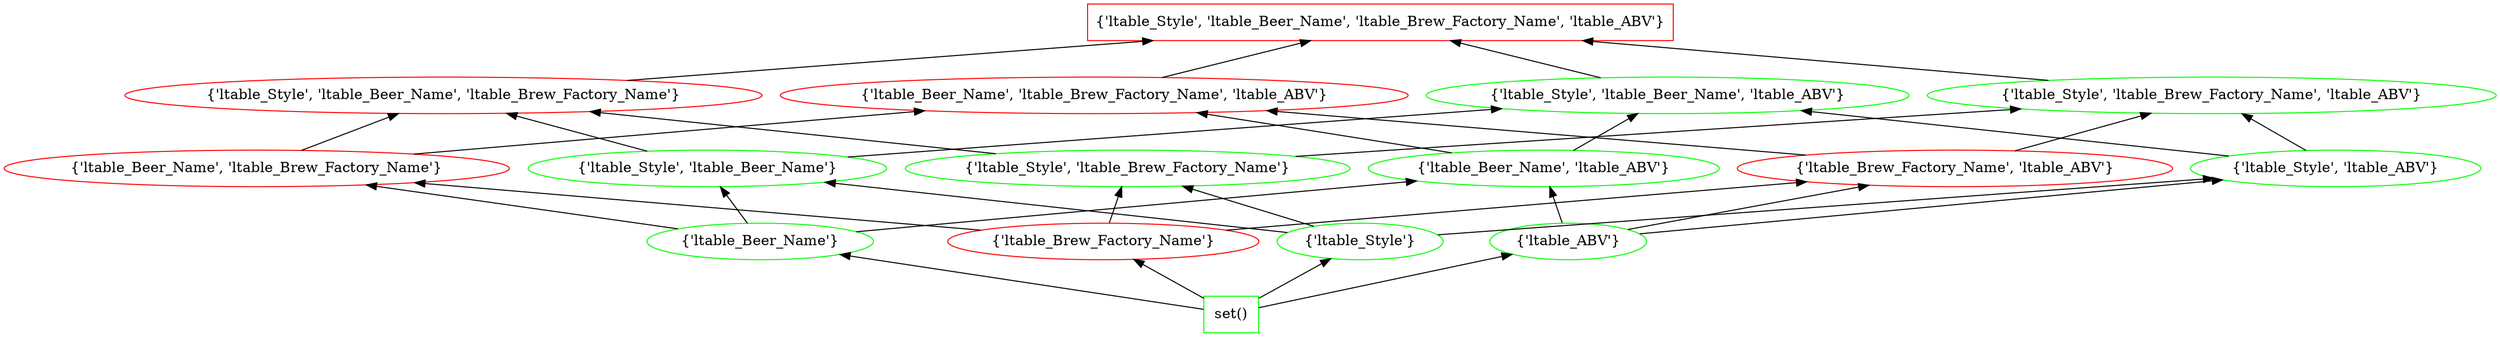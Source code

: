 digraph G {
splines="line"
rankdir=BT
"{'ltable_Style', 'ltable_Beer_Name', 'ltable_Brew_Factory_Name', 'ltable_ABV'}" [shape=box];
"set()" [shape=box];
"set()" [color=green];
"set()" -> "{'ltable_Beer_Name'}";
"set()" -> "{'ltable_Brew_Factory_Name'}";
"set()" -> "{'ltable_Style'}";
"set()" -> "{'ltable_ABV'}";
"{'ltable_Beer_Name'}" [color=green];
"{'ltable_Beer_Name'}" -> "{'ltable_Beer_Name', 'ltable_Brew_Factory_Name'}";
"{'ltable_Beer_Name'}" -> "{'ltable_Style', 'ltable_Beer_Name'}";
"{'ltable_Beer_Name'}" -> "{'ltable_Beer_Name', 'ltable_ABV'}";
"{'ltable_Brew_Factory_Name'}" [color=red];
"{'ltable_Brew_Factory_Name'}" -> "{'ltable_Beer_Name', 'ltable_Brew_Factory_Name'}";
"{'ltable_Brew_Factory_Name'}" -> "{'ltable_Style', 'ltable_Brew_Factory_Name'}";
"{'ltable_Brew_Factory_Name'}" -> "{'ltable_Brew_Factory_Name', 'ltable_ABV'}";
"{'ltable_Style'}" [color=green];
"{'ltable_Style'}" -> "{'ltable_Style', 'ltable_Beer_Name'}";
"{'ltable_Style'}" -> "{'ltable_Style', 'ltable_Brew_Factory_Name'}";
"{'ltable_Style'}" -> "{'ltable_Style', 'ltable_ABV'}";
"{'ltable_ABV'}" [color=green];
"{'ltable_ABV'}" -> "{'ltable_Beer_Name', 'ltable_ABV'}";
"{'ltable_ABV'}" -> "{'ltable_Brew_Factory_Name', 'ltable_ABV'}";
"{'ltable_ABV'}" -> "{'ltable_Style', 'ltable_ABV'}";
"{'ltable_Beer_Name', 'ltable_Brew_Factory_Name'}" [color=red];
"{'ltable_Beer_Name', 'ltable_Brew_Factory_Name'}" -> "{'ltable_Style', 'ltable_Beer_Name', 'ltable_Brew_Factory_Name'}";
"{'ltable_Beer_Name', 'ltable_Brew_Factory_Name'}" -> "{'ltable_Beer_Name', 'ltable_Brew_Factory_Name', 'ltable_ABV'}";
"{'ltable_Style', 'ltable_Beer_Name'}" [color=green];
"{'ltable_Style', 'ltable_Beer_Name'}" -> "{'ltable_Style', 'ltable_Beer_Name', 'ltable_Brew_Factory_Name'}";
"{'ltable_Style', 'ltable_Beer_Name'}" -> "{'ltable_Style', 'ltable_Beer_Name', 'ltable_ABV'}";
"{'ltable_Beer_Name', 'ltable_ABV'}" [color=green];
"{'ltable_Beer_Name', 'ltable_ABV'}" -> "{'ltable_Beer_Name', 'ltable_Brew_Factory_Name', 'ltable_ABV'}";
"{'ltable_Beer_Name', 'ltable_ABV'}" -> "{'ltable_Style', 'ltable_Beer_Name', 'ltable_ABV'}";
"{'ltable_Style', 'ltable_Brew_Factory_Name'}" [color=green];
"{'ltable_Style', 'ltable_Brew_Factory_Name'}" -> "{'ltable_Style', 'ltable_Beer_Name', 'ltable_Brew_Factory_Name'}";
"{'ltable_Style', 'ltable_Brew_Factory_Name'}" -> "{'ltable_Style', 'ltable_Brew_Factory_Name', 'ltable_ABV'}";
"{'ltable_Brew_Factory_Name', 'ltable_ABV'}" [color=red];
"{'ltable_Brew_Factory_Name', 'ltable_ABV'}" -> "{'ltable_Beer_Name', 'ltable_Brew_Factory_Name', 'ltable_ABV'}";
"{'ltable_Brew_Factory_Name', 'ltable_ABV'}" -> "{'ltable_Style', 'ltable_Brew_Factory_Name', 'ltable_ABV'}";
"{'ltable_Style', 'ltable_ABV'}" [color=green];
"{'ltable_Style', 'ltable_ABV'}" -> "{'ltable_Style', 'ltable_Beer_Name', 'ltable_ABV'}";
"{'ltable_Style', 'ltable_ABV'}" -> "{'ltable_Style', 'ltable_Brew_Factory_Name', 'ltable_ABV'}";
"{'ltable_Style', 'ltable_Beer_Name', 'ltable_Brew_Factory_Name'}" [color=red];
"{'ltable_Style', 'ltable_Beer_Name', 'ltable_Brew_Factory_Name'}" -> "{'ltable_Style', 'ltable_Beer_Name', 'ltable_Brew_Factory_Name', 'ltable_ABV'}";
"{'ltable_Beer_Name', 'ltable_Brew_Factory_Name', 'ltable_ABV'}" [color=red];
"{'ltable_Beer_Name', 'ltable_Brew_Factory_Name', 'ltable_ABV'}" -> "{'ltable_Style', 'ltable_Beer_Name', 'ltable_Brew_Factory_Name', 'ltable_ABV'}";
"{'ltable_Style', 'ltable_Beer_Name', 'ltable_ABV'}" [color=green];
"{'ltable_Style', 'ltable_Beer_Name', 'ltable_ABV'}" -> "{'ltable_Style', 'ltable_Beer_Name', 'ltable_Brew_Factory_Name', 'ltable_ABV'}";
"{'ltable_Style', 'ltable_Brew_Factory_Name', 'ltable_ABV'}" [color=green];
"{'ltable_Style', 'ltable_Brew_Factory_Name', 'ltable_ABV'}" -> "{'ltable_Style', 'ltable_Beer_Name', 'ltable_Brew_Factory_Name', 'ltable_ABV'}";
"{'ltable_Style', 'ltable_Beer_Name', 'ltable_Brew_Factory_Name', 'ltable_ABV'}" [color=red];
}